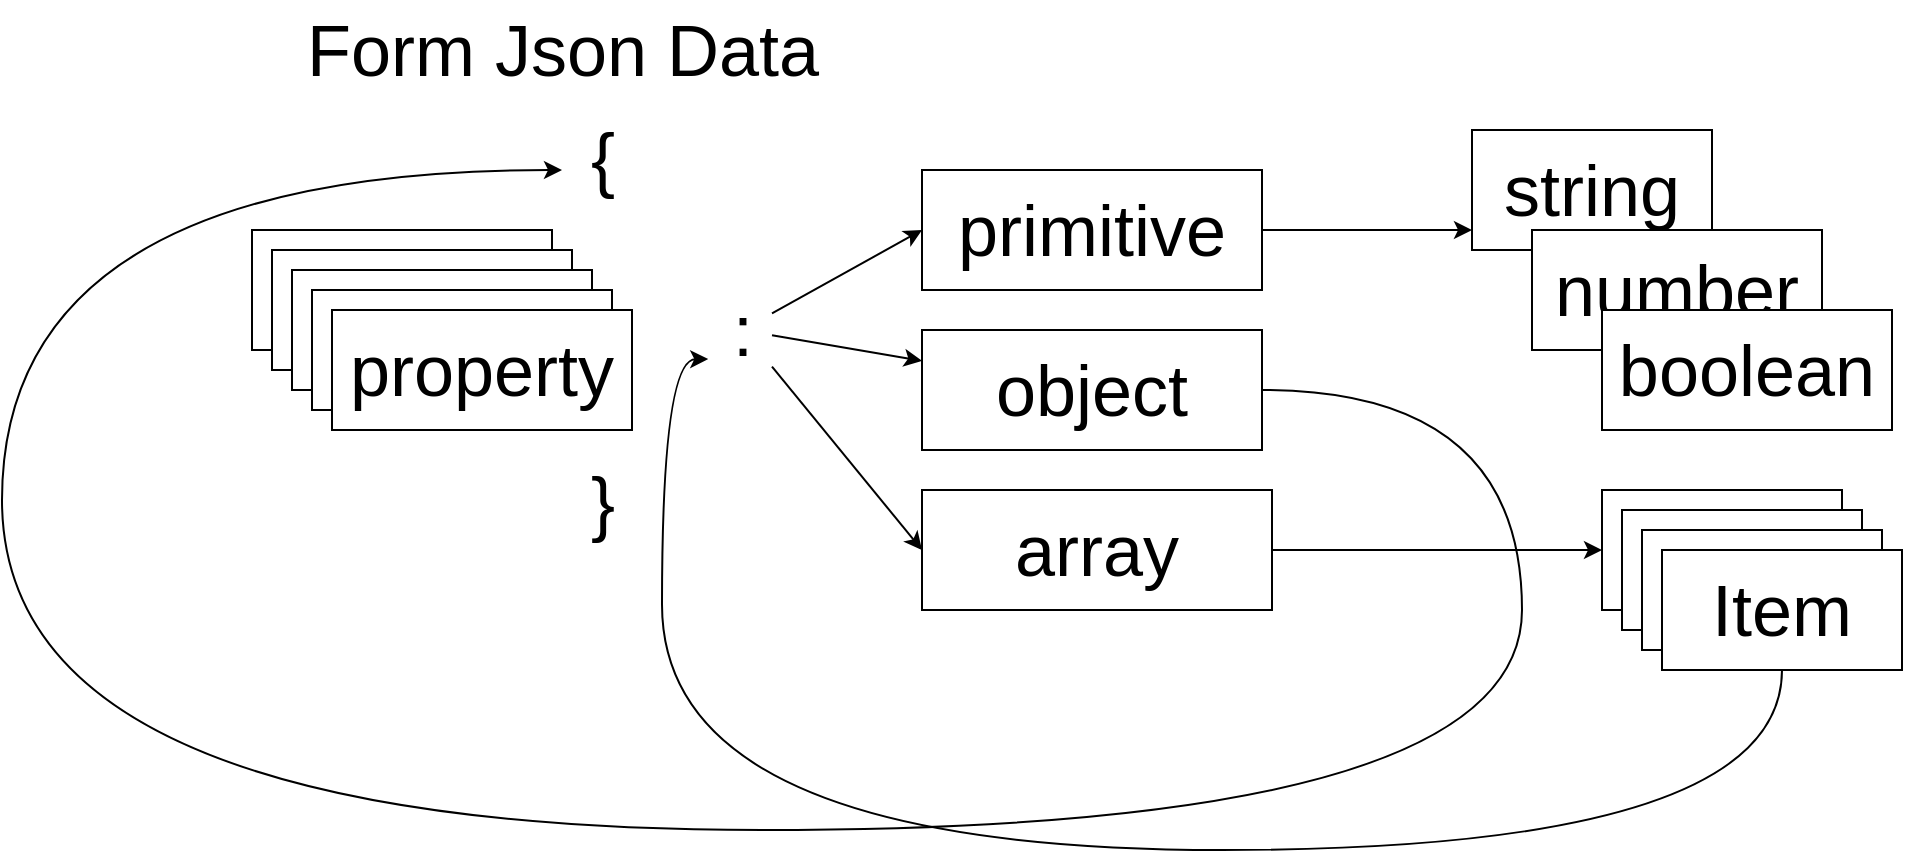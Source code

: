 <mxfile>
    <diagram id="lzSfgncHh1UIvrvjRrrU" name="Page-1">
        <mxGraphModel dx="1506" dy="1293" grid="1" gridSize="10" guides="1" tooltips="1" connect="1" arrows="1" fold="1" page="1" pageScale="1" pageWidth="850" pageHeight="1100" math="0" shadow="0">
            <root>
                <mxCell id="0"/>
                <mxCell id="1" parent="0"/>
                <mxCell id="2" value="&lt;font style=&quot;font-size: 36px&quot;&gt;{&lt;br&gt;&amp;nbsp;&lt;br&gt;&lt;br&gt;&lt;br&gt;}&lt;/font&gt;" style="text;html=1;resizable=0;autosize=1;align=center;verticalAlign=middle;points=[];fillColor=none;strokeColor=none;rounded=0;" parent="1" vertex="1">
                    <mxGeometry x="135" y="40" width="30" height="120" as="geometry"/>
                </mxCell>
                <mxCell id="3" value="Form Json Data" style="text;html=1;resizable=0;autosize=1;align=center;verticalAlign=middle;points=[];fillColor=none;strokeColor=none;rounded=0;fontSize=36;" parent="1" vertex="1">
                    <mxGeometry x="-5" y="-65" width="270" height="50" as="geometry"/>
                </mxCell>
                <mxCell id="4" value="property" style="whiteSpace=wrap;html=1;fontSize=36;" parent="1" vertex="1">
                    <mxGeometry x="-25" y="50" width="150" height="60" as="geometry"/>
                </mxCell>
                <mxCell id="5" value="property" style="whiteSpace=wrap;html=1;fontSize=36;" parent="1" vertex="1">
                    <mxGeometry x="-15" y="60" width="150" height="60" as="geometry"/>
                </mxCell>
                <mxCell id="6" value="property" style="whiteSpace=wrap;html=1;fontSize=36;" parent="1" vertex="1">
                    <mxGeometry x="-5" y="70" width="150" height="60" as="geometry"/>
                </mxCell>
                <mxCell id="7" value="property" style="whiteSpace=wrap;html=1;fontSize=36;" parent="1" vertex="1">
                    <mxGeometry x="5" y="80" width="150" height="60" as="geometry"/>
                </mxCell>
                <mxCell id="8" value="property" style="whiteSpace=wrap;html=1;fontSize=36;" parent="1" vertex="1">
                    <mxGeometry x="15" y="90" width="150" height="60" as="geometry"/>
                </mxCell>
                <mxCell id="16" value="" style="edgeStyle=none;html=1;fontSize=36;" parent="1" source="9" target="11" edge="1">
                    <mxGeometry relative="1" as="geometry"/>
                </mxCell>
                <mxCell id="17" value="" style="edgeStyle=none;html=1;fontSize=36;entryX=0;entryY=0.5;entryDx=0;entryDy=0;" parent="1" source="9" target="10" edge="1">
                    <mxGeometry relative="1" as="geometry">
                        <mxPoint x="250" y="10" as="targetPoint"/>
                    </mxGeometry>
                </mxCell>
                <mxCell id="19" value="" style="edgeStyle=none;html=1;fontSize=36;entryX=0;entryY=0.5;entryDx=0;entryDy=0;" parent="1" source="9" target="12" edge="1">
                    <mxGeometry relative="1" as="geometry">
                        <mxPoint x="200" y="250" as="targetPoint"/>
                    </mxGeometry>
                </mxCell>
                <mxCell id="9" value=":" style="text;html=1;align=center;verticalAlign=middle;resizable=0;points=[];autosize=1;strokeColor=none;fillColor=none;fontSize=36;" parent="1" vertex="1">
                    <mxGeometry x="205" y="75" width="30" height="50" as="geometry"/>
                </mxCell>
                <mxCell id="21" value="" style="edgeStyle=none;html=1;fontSize=36;" parent="1" source="10" edge="1">
                    <mxGeometry relative="1" as="geometry">
                        <mxPoint x="585" y="50" as="targetPoint"/>
                    </mxGeometry>
                </mxCell>
                <mxCell id="10" value="primitive" style="whiteSpace=wrap;html=1;fontSize=36;" parent="1" vertex="1">
                    <mxGeometry x="310" y="20" width="170" height="60" as="geometry"/>
                </mxCell>
                <mxCell id="28" value="" style="edgeStyle=orthogonalEdgeStyle;html=1;fontSize=36;curved=1;" parent="1" source="11" edge="1">
                    <mxGeometry relative="1" as="geometry">
                        <mxPoint x="130" y="20" as="targetPoint"/>
                        <Array as="points">
                            <mxPoint x="610" y="130"/>
                            <mxPoint x="610" y="350"/>
                            <mxPoint x="-150" y="350"/>
                            <mxPoint x="-150" y="20"/>
                        </Array>
                    </mxGeometry>
                </mxCell>
                <mxCell id="11" value="object" style="whiteSpace=wrap;html=1;fontSize=36;" parent="1" vertex="1">
                    <mxGeometry x="310" y="100" width="170" height="60" as="geometry"/>
                </mxCell>
                <mxCell id="31" value="" style="edgeStyle=orthogonalEdgeStyle;curved=1;html=1;fontSize=36;entryX=0;entryY=0.5;entryDx=0;entryDy=0;" parent="1" source="12" target="29" edge="1">
                    <mxGeometry relative="1" as="geometry">
                        <mxPoint x="652.5" y="210" as="targetPoint"/>
                    </mxGeometry>
                </mxCell>
                <mxCell id="12" value="array" style="whiteSpace=wrap;html=1;fontSize=36;" parent="1" vertex="1">
                    <mxGeometry x="310" y="180" width="175" height="60" as="geometry"/>
                </mxCell>
                <mxCell id="22" value="string" style="whiteSpace=wrap;html=1;fontSize=36;" parent="1" vertex="1">
                    <mxGeometry x="585" width="120" height="60" as="geometry"/>
                </mxCell>
                <mxCell id="25" value="number" style="whiteSpace=wrap;html=1;fontSize=36;" parent="1" vertex="1">
                    <mxGeometry x="615" y="50" width="145" height="60" as="geometry"/>
                </mxCell>
                <mxCell id="26" value="boolean" style="whiteSpace=wrap;html=1;fontSize=36;" parent="1" vertex="1">
                    <mxGeometry x="650" y="90" width="145" height="60" as="geometry"/>
                </mxCell>
                <mxCell id="29" value="Item" style="whiteSpace=wrap;html=1;fontSize=36;" parent="1" vertex="1">
                    <mxGeometry x="650" y="180" width="120" height="60" as="geometry"/>
                </mxCell>
                <mxCell id="32" value="Item" style="whiteSpace=wrap;html=1;fontSize=36;" parent="1" vertex="1">
                    <mxGeometry x="660" y="190" width="120" height="60" as="geometry"/>
                </mxCell>
                <mxCell id="33" value="Item" style="whiteSpace=wrap;html=1;fontSize=36;" parent="1" vertex="1">
                    <mxGeometry x="670" y="200" width="120" height="60" as="geometry"/>
                </mxCell>
                <mxCell id="39" value="" style="edgeStyle=orthogonalEdgeStyle;html=1;fontSize=36;curved=1;entryX=-0.063;entryY=0.791;entryDx=0;entryDy=0;entryPerimeter=0;" parent="1" source="34" target="9" edge="1">
                    <mxGeometry relative="1" as="geometry">
                        <mxPoint x="-100" y="390" as="targetPoint"/>
                        <Array as="points">
                            <mxPoint x="740" y="360"/>
                            <mxPoint x="180" y="360"/>
                            <mxPoint x="180" y="115"/>
                        </Array>
                    </mxGeometry>
                </mxCell>
                <mxCell id="34" value="Item" style="whiteSpace=wrap;html=1;fontSize=36;" parent="1" vertex="1">
                    <mxGeometry x="680" y="210" width="120" height="60" as="geometry"/>
                </mxCell>
            </root>
        </mxGraphModel>
    </diagram>
</mxfile>